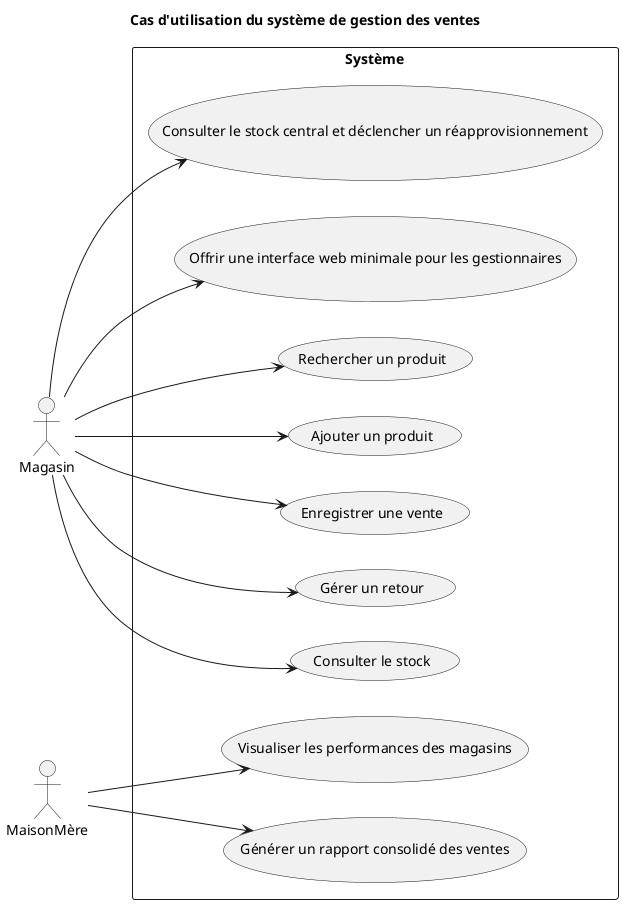 @startuml

left to right direction

title Cas d'utilisation du système de gestion des ventes
actor Magasin as M
actor MaisonMère as MM

rectangle "Système" {
    usecase "Rechercher un produit"                         as RP
    usecase "Ajouter un produit"                            as AP
    usecase "Enregistrer une vente"                         as EV
    usecase "Gérer un retour"                               as GR
    usecase "Consulter le stock"                            as CS
    usecase "Générer un rapport consolidé des ventes"       as GRV
    usecase "Consulter le stock central et déclencher un réapprovisionnement" as CR
    usecase "Visualiser les performances des magasins"      as VPM
    usecase "Offrir une interface web minimale pour les gestionnaires"        as IW
}

M --> RP
M --> AP
M --> EV
M --> GR
M --> CS
MM --> GRV
M --> CR
MM --> VPM
M --> IW

@enduml
